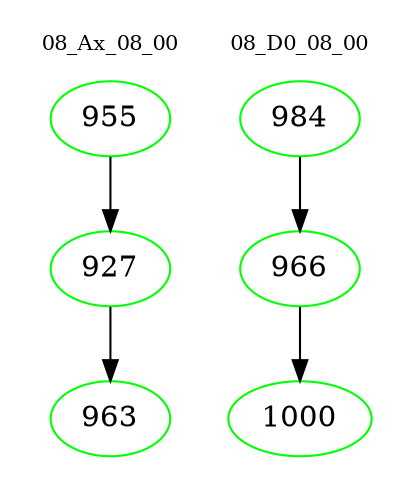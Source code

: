 digraph{
subgraph cluster_0 {
color = white
label = "08_Ax_08_00";
fontsize=10;
T0_955 [label="955", color="green"]
T0_955 -> T0_927 [color="black"]
T0_927 [label="927", color="green"]
T0_927 -> T0_963 [color="black"]
T0_963 [label="963", color="green"]
}
subgraph cluster_1 {
color = white
label = "08_D0_08_00";
fontsize=10;
T1_984 [label="984", color="green"]
T1_984 -> T1_966 [color="black"]
T1_966 [label="966", color="green"]
T1_966 -> T1_1000 [color="black"]
T1_1000 [label="1000", color="green"]
}
}
